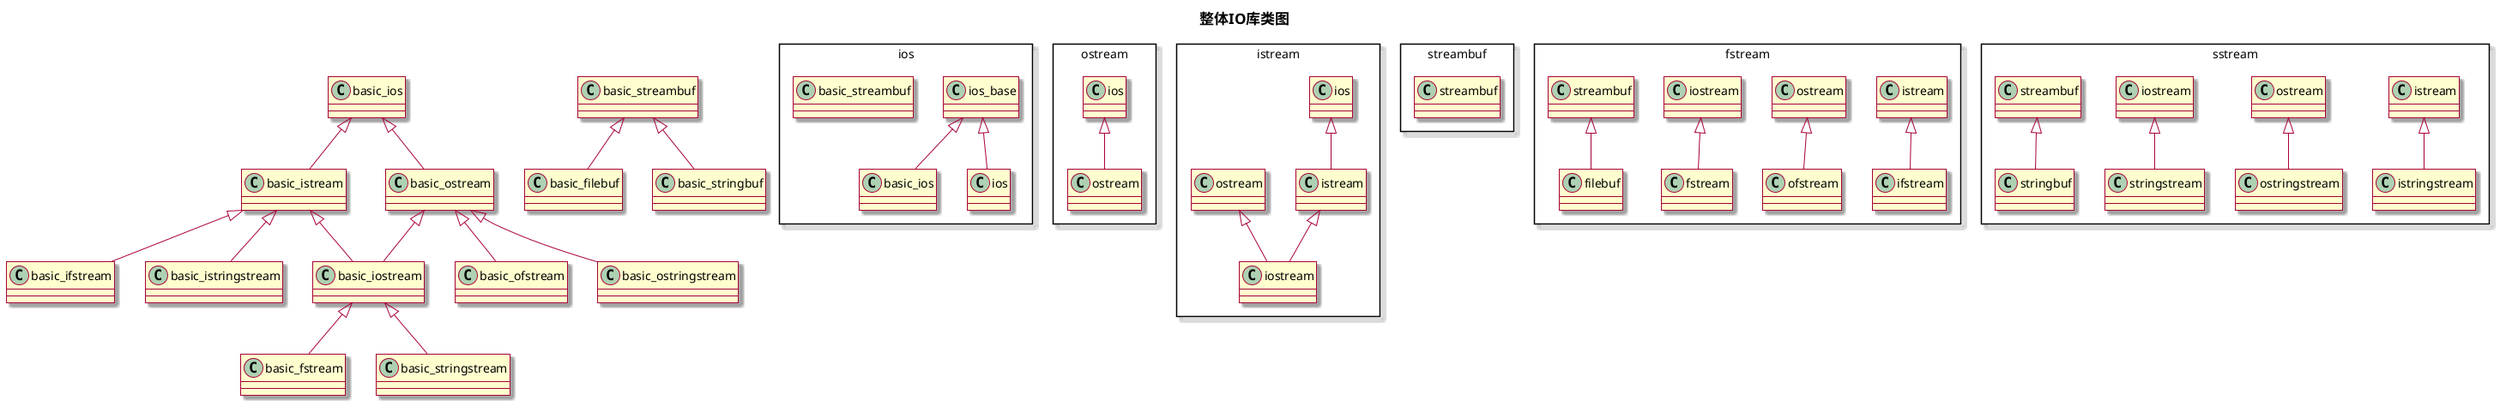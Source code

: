 @startuml
'https://plantuml.com/use-case-diagram
skin rose

title
    <b><font size=17>整体IO库类图</font></b>
end title

skinparam packageStyle rectangle

package ios {
    class ios_base
    class basic_ios extends ios_base
    class basic_streambuf
}

class basic_istream extends basic_ios
class basic_ostream extends basic_ios

class basic_ifstream extends basic_istream
class basic_istringstream extends basic_istream
class basic_ofstream extends basic_ostream
class basic_ostringstream extends basic_ostream
class basic_iostream extends basic_istream,basic_ostream

class basic_fstream extends basic_iostream
class basic_stringstream extends basic_iostream

class basic_filebuf extends basic_streambuf
class basic_stringbuf extends basic_streambuf

''
package ios {
    class ios extends ios_base
}

package ostream {
    class ostream extends ios
}
package istream {
    class istream extends ios
    class iostream extends istream,ostream
}

package streambuf {
    class streambuf
}
package fstream {
    class ifstream extends istream
    class ofstream extends ostream
    class fstream extends iostream
    class filebuf extends streambuf
}

package sstream {
    class istringstream extends istream
    class ostringstream extends ostream
    class stringstream extends iostream
    class stringbuf extends streambuf
}




@enduml